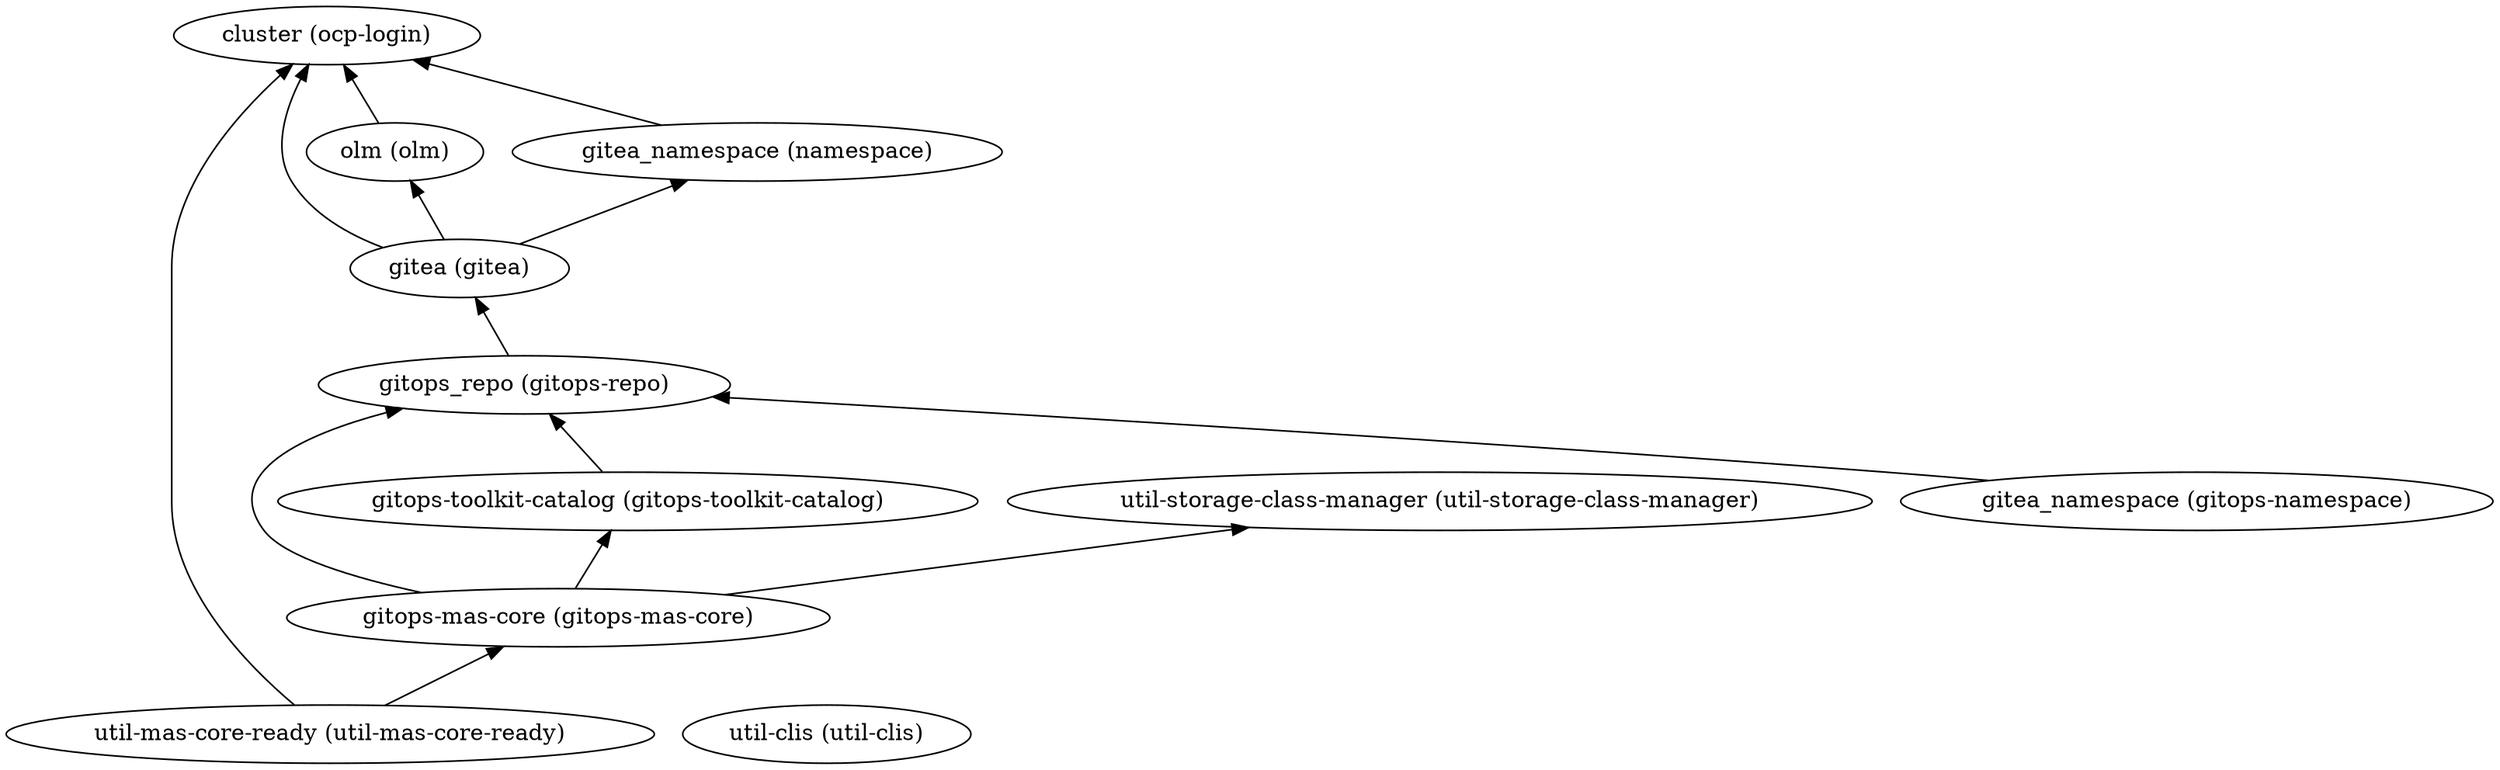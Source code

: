 digraph {
    rankdir="BT"
    "gitea (gitea)" -> "cluster (ocp-login)"
"gitea (gitea)" -> "olm (olm)"
"gitea (gitea)" -> "gitea_namespace (namespace)"
"gitea (gitea)"
"cluster (ocp-login)"
"olm (olm)" -> "cluster (ocp-login)"
"olm (olm)"
"gitea_namespace (namespace)" -> "cluster (ocp-login)"
"gitea_namespace (namespace)"
"gitops-mas-core (gitops-mas-core)" -> "gitops_repo (gitops-repo)"
"gitops-mas-core (gitops-mas-core)" -> "gitops-toolkit-catalog (gitops-toolkit-catalog)"
"gitops-mas-core (gitops-mas-core)" -> "util-storage-class-manager (util-storage-class-manager)"
"gitops-mas-core (gitops-mas-core)"
"gitops_repo (gitops-repo)" -> "gitea (gitea)"
"gitops_repo (gitops-repo)"
"gitops-toolkit-catalog (gitops-toolkit-catalog)" -> "gitops_repo (gitops-repo)"
"gitops-toolkit-catalog (gitops-toolkit-catalog)"
"util-storage-class-manager (util-storage-class-manager)"
"gitea_namespace (gitops-namespace)" -> "gitops_repo (gitops-repo)"
"gitea_namespace (gitops-namespace)"
"util-mas-core-ready (util-mas-core-ready)" -> "cluster (ocp-login)"
"util-mas-core-ready (util-mas-core-ready)" -> "gitops-mas-core (gitops-mas-core)"
"util-mas-core-ready (util-mas-core-ready)"
"util-clis (util-clis)"
  }